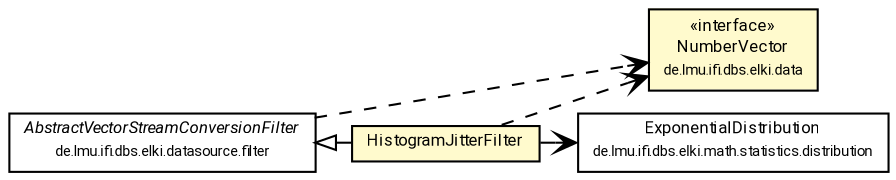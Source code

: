 #!/usr/local/bin/dot
#
# Class diagram 
# Generated by UMLGraph version R5_7_2-60-g0e99a6 (http://www.spinellis.gr/umlgraph/)
#

digraph G {
	graph [fontnames="svg"]
	edge [fontname="Roboto",fontsize=7,labelfontname="Roboto",labelfontsize=7,color="black"];
	node [fontname="Roboto",fontcolor="black",fontsize=8,shape=plaintext,margin=0,width=0,height=0];
	nodesep=0.15;
	ranksep=0.25;
	rankdir=LR;
	// de.lmu.ifi.dbs.elki.data.NumberVector
	c5087369 [label=<<table title="de.lmu.ifi.dbs.elki.data.NumberVector" border="0" cellborder="1" cellspacing="0" cellpadding="2" bgcolor="LemonChiffon" href="../../../data/NumberVector.html" target="_parent">
		<tr><td><table border="0" cellspacing="0" cellpadding="1">
		<tr><td align="center" balign="center"> &#171;interface&#187; </td></tr>
		<tr><td align="center" balign="center"> <font face="Roboto">NumberVector</font> </td></tr>
		<tr><td align="center" balign="center"> <font face="Roboto" point-size="7.0">de.lmu.ifi.dbs.elki.data</font> </td></tr>
		</table></td></tr>
		</table>>, URL="../../../data/NumberVector.html"];
	// de.lmu.ifi.dbs.elki.math.statistics.distribution.ExponentialDistribution
	c5087984 [label=<<table title="de.lmu.ifi.dbs.elki.math.statistics.distribution.ExponentialDistribution" border="0" cellborder="1" cellspacing="0" cellpadding="2" href="../../../math/statistics/distribution/ExponentialDistribution.html" target="_parent">
		<tr><td><table border="0" cellspacing="0" cellpadding="1">
		<tr><td align="center" balign="center"> <font face="Roboto">ExponentialDistribution</font> </td></tr>
		<tr><td align="center" balign="center"> <font face="Roboto" point-size="7.0">de.lmu.ifi.dbs.elki.math.statistics.distribution</font> </td></tr>
		</table></td></tr>
		</table>>, URL="../../../math/statistics/distribution/ExponentialDistribution.html"];
	// de.lmu.ifi.dbs.elki.datasource.filter.AbstractVectorStreamConversionFilter<I, O extends de.lmu.ifi.dbs.elki.data.NumberVector>
	c5088872 [label=<<table title="de.lmu.ifi.dbs.elki.datasource.filter.AbstractVectorStreamConversionFilter" border="0" cellborder="1" cellspacing="0" cellpadding="2" href="../AbstractVectorStreamConversionFilter.html" target="_parent">
		<tr><td><table border="0" cellspacing="0" cellpadding="1">
		<tr><td align="center" balign="center"> <font face="Roboto"><i>AbstractVectorStreamConversionFilter</i></font> </td></tr>
		<tr><td align="center" balign="center"> <font face="Roboto" point-size="7.0">de.lmu.ifi.dbs.elki.datasource.filter</font> </td></tr>
		</table></td></tr>
		</table>>, URL="../AbstractVectorStreamConversionFilter.html"];
	// de.lmu.ifi.dbs.elki.datasource.filter.transform.HistogramJitterFilter<V extends de.lmu.ifi.dbs.elki.data.NumberVector>
	c5088888 [label=<<table title="de.lmu.ifi.dbs.elki.datasource.filter.transform.HistogramJitterFilter" border="0" cellborder="1" cellspacing="0" cellpadding="2" bgcolor="lemonChiffon" href="HistogramJitterFilter.html" target="_parent">
		<tr><td><table border="0" cellspacing="0" cellpadding="1">
		<tr><td align="center" balign="center"> <font face="Roboto">HistogramJitterFilter</font> </td></tr>
		</table></td></tr>
		</table>>, URL="HistogramJitterFilter.html"];
	// de.lmu.ifi.dbs.elki.datasource.filter.transform.HistogramJitterFilter<V extends de.lmu.ifi.dbs.elki.data.NumberVector> extends de.lmu.ifi.dbs.elki.datasource.filter.AbstractVectorStreamConversionFilter<I, O extends de.lmu.ifi.dbs.elki.data.NumberVector>
	c5088872 -> c5088888 [arrowtail=empty,dir=back,weight=10];
	// de.lmu.ifi.dbs.elki.datasource.filter.transform.HistogramJitterFilter<V extends de.lmu.ifi.dbs.elki.data.NumberVector> navassoc de.lmu.ifi.dbs.elki.math.statistics.distribution.ExponentialDistribution
	c5088888 -> c5087984 [arrowhead=open,weight=1];
	// de.lmu.ifi.dbs.elki.datasource.filter.AbstractVectorStreamConversionFilter<I, O extends de.lmu.ifi.dbs.elki.data.NumberVector> depend de.lmu.ifi.dbs.elki.data.NumberVector
	c5088872 -> c5087369 [arrowhead=open,style=dashed,weight=0];
	// de.lmu.ifi.dbs.elki.datasource.filter.transform.HistogramJitterFilter<V extends de.lmu.ifi.dbs.elki.data.NumberVector> depend de.lmu.ifi.dbs.elki.data.NumberVector
	c5088888 -> c5087369 [arrowhead=open,style=dashed,weight=0];
}

